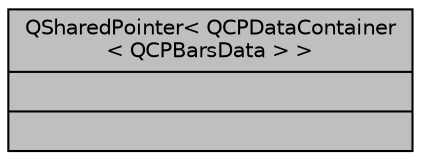 digraph "QSharedPointer&lt; QCPDataContainer&lt; QCPBarsData &gt; &gt;"
{
 // LATEX_PDF_SIZE
  edge [fontname="Helvetica",fontsize="10",labelfontname="Helvetica",labelfontsize="10"];
  node [fontname="Helvetica",fontsize="10",shape=record];
  Node1 [label="{QSharedPointer\< QCPDataContainer\l\< QCPBarsData \> \>\n||}",height=0.2,width=0.4,color="black", fillcolor="grey75", style="filled", fontcolor="black",tooltip=" "];
}
